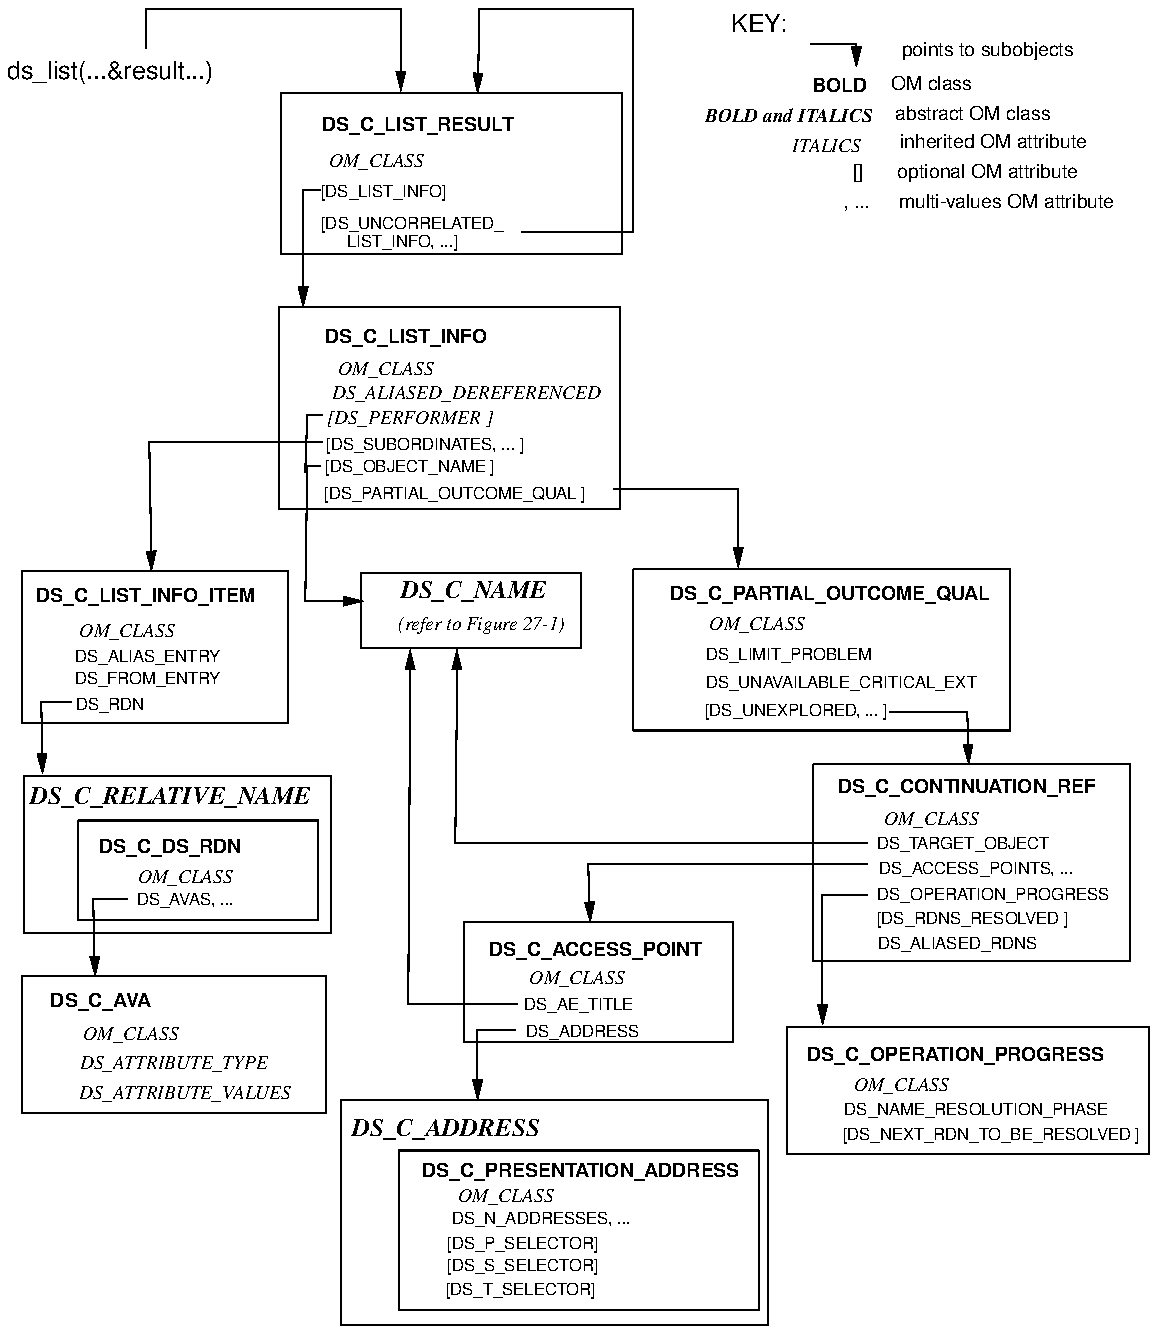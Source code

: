 .PS
.in +.44i
scale = 106.667
"\fH\s6DS_N_ADDRESSES, ...\s0\fP"  at 280, 57
"\fH\s6[DS_T_SELECTOR]\s0\fP"  at 269, 19
"\fH\s6[DS_S_SELECTOR]\s0\fP"  at 270, 32
"\fH\s6[DS_P_SELECTOR]\s0\fP"  at 270, 44
"\fH\s6DS_ACCESS_POINTS, ...\s0\fP"  at 512, 244
.ps 10
line ->  from 466, 327 \
	to 507, 327 \
	to 508, 299 
box  wid 169 ht 105 at 509.5, 246.5
.ps 10
"\f(HB\s7DS_C_CONTINUATION_REF\s0\fP"  at 507, 287
"\fH\s6[DS_UNEXPLORED, ... ]\s0\fP"  at 416, 328
"\fI\s7DS_ATTRIBUTE_VALUES\s0\fP"  at 90, 124
.ps 10
line   from 163, 485 \
	to 155, 485 \
	to 154, 455 
.ps 10
"\fH\s6LIST_INFO, ...]\s0\fP"  at 206, 578
"\fH\s6[DS_UNCORRELATED_\s0\fP"  at 211, 588
"\fH\s6[DS_LIST_INFO]\s0\fP"  at 196, 605
"\fH\s9ds_list(...&result...)\s0\fP"  at 50, 668
"\f(HB\s7DS_C_AVA\s0\fP"  at 45, 173
.ps 10
line ->  from 454, 229 \
	to 430, 229 \
	to 430, 160 
line ->  from 59, 227 \
	to 41, 227 \
	to 42, 186 
.ps 10
"\fI\s7OM_CLASS\s0\fP"  at 90, 239
"\f(HB\s7DS_C_DS_RDN\s0\fP"  at 82, 255
"\f(BI\s9DS_C_RELATIVE_NAME\s0\fP"  at 82, 281
"\fH\s9KEY:\s0\fP"  at 396, 693
"\fH\s7multi-values OM attribute\s0\fP"  at 528, 599
"\fH\s7, ...\s0\fP"  at 448, 599
"\fH\s7optional OM attribute\s0\fP"  at 518, 615
"\fH\s7[]\s0\fP"  at 449, 615
"\fH\s7inherited OM attribute\s0\fP"  at 521, 631
"\fI\s7ITALICS\s0\fP"  at 432, 629
"\fH\s7abstract OM class\s0\fP"  at 510, 646
"\f(BI\s7BOLD and ITALICS\s0\fP"  at 412, 645
"\fH\s7OM class\s0\fP"  at 488, 662
"\f(HB\s7BOLD\s0\fP"  at 439, 661
.ps 10
line ->  from 424, 683 \
	to 448, 683 \
	to 448, 671 
.ps 10
"\fH\s7points to subobjects\s0\fP"  at 518, 680
.ps 10
line ->  from 163, 471 \
	to 71, 471 \
	to 72, 402 
line ->  from 267, 171 \
	to 209, 171 \
	to 210, 360 
line ->  from 454, 246 \
	to 305, 246 \
	to 306, 215 
line ->  from 454, 257 \
	to 234, 257 \
	to 235, 360 
.ps 10
"\fH\s6DS_AE_TITLE\s0\fP"  at 300, 171
"\fH\s6DS_ADDRESS\s0\fP"  at 302, 157
.ps 10
box  wid 143 ht 64 at 310.5, 183
.ps 10
"\fH\s6DS_OPERATION_PROGRESS\s0\fP"  at 521, 230
"\fH\s6DS_TARGET_OBJECT\s0\fP"  at 505, 257
"\fI\s7OM_CLASS\s0\fP"  at 488, 270
.ps 10
line ->  from 319, 446 \
	to 385, 446 \
	to 385, 404 
line ->  from 162, 458 \
	to 155, 458 \
	to 154, 386 \
	to 185, 386 
.ps 10
"\fI\s7OM_CLASS\s0\fP"  at 299, 185
"\fI\s7OM_CLASS\s0\fP"  at 197, 510
box  wid 117 ht 40 at 242.5, 381
"\f(BI\s9DS_C_NAME\s0\fP"  at 244, 391
"\fI\s7(refer to Figure 27-1)\s0\fP"  at 248, 374
"\f(HB\s7DS_C_PARTIAL_OUTCOME_QUAL\s0\fP"  at 434, 390
"\fI\s7OM_CLASS\s0\fP"  at 395, 374
"\fH\s6DS_LIMIT_PROBLEM\s0\fP"  at 412, 358
"\fH\s6DS_UNAVAILABLE_CRITICAL_EXT\s0\fP"  at 440, 343
.ps 10
box  wid 201 ht 86 at 429.5, 360
line ->  from 162, 605 \
	to 153, 605 \
	to 153, 543 
.ps 10
"\fI\s7OM_CLASS\s0\fP"  at 192, 621
box  wid 182 ht 86 at 232, 614
.ps 10
line ->  from 270, 583 \
	to 329, 583 \
	to 329, 702 \
	to 247, 702 \
	to 246, 657 
.ps 10
line ->  from 69, 681 \
	to 69, 702 \
	to 205, 702 \
	to 205, 658 
"\fI\s7DS_ALIASED_DEREFERENCED\s0\fP"  at 240, 497
"\fI\s7[DS_PERFORMER ]\s0\fP"  at 210, 484
"\fH\s6[DS_OBJECT_NAME ]\s0\fP"  at 210, 458
"\fH\s6[DS_PARTIAL_OUTCOME_QUAL ]\s0\fP"  at 234, 444
"\f(HB\s7DS_C_ACCESS_POINT\s0\fP"  at 309, 200
"\fH\s6[DS_RDNS_RESOLVED ]\s0\fP"  at 510, 217
"\fH\s6DS_ALIASED_RDNS\s0\fP"  at 502, 204
"\f(HB\s7DS_C_LIST_RESULT\s0\fP"  at 214, 640
"\fH\s6[DS_SUBORDINATES, ... ]\s0\fP"  at 218, 470
"\fI\s7OM_CLASS\s0\fP"  at 59, 370
"\f(HB\s7DS_C_PRESENTATION_ADDRESS\s0\fP"  at 301, 82
"\f(BI\s9DS_C_ADDRESS\s0\fP"  at 229, 104
"\fI\s7OM_CLASS\s0\fP"  at 261, 69
.ps 10
box  wid 192 ht 85 at 300, 50.5
box  wid 228 ht 120 at 287, 60
.ps 10
box  wid 182 ht 108 at 231, 489
"\f(HB\s7DS_C_LIST_INFO\s0\fP"  at 208, 527
"\f(HB\s7DS_C_LIST_INFO_ITEM\s0\fP"  at 69, 389
"\fH\s6DS_ALIAS_ENTRY\s0\fP"  at 70, 357
"\fH\s6DS_FROM_ENTRY\s0\fP"  at 70, 345
"\fH\s6DS_RDN\s0\fP"  at 50, 331
box  wid 142 ht 81 at 74, 361.5
.ps 10
line ->  from 29, 332 \
	to 13, 332 \
	to 14, 294 
.ps 10
"\fH\s6DS_AVAS, ...\s0\fP"  at 90, 227
box  wid 128 ht 53 at 97, 242.5
box  wid 164 ht 84 at 86, 251
"\fI\s7OM_CLASS\s0\fP"  at 472, 128
"\f(HB\s7DS_C_OPERATION_PROGRESS\s0\fP"  at 501, 144
.ps 10
box  wid 193 ht 68 at 507.5, 125
.ps 10
"\fH\s6DS_NAME_RESOLUTION_PHASE\s0\fP"  at 512, 115
"\fH\s6[DS_NEXT_RDN_TO_BE_RESOLVED ]\s0\fP"  at 520, 102
.ps 10
line ->  from 266, 157 \
	to 246, 157 \
	to 246, 120 
.ps 10
"\fI\s7OM_CLASS\s0\fP"  at 61, 155
"\fI\s7DS_ATTRIBUTE_TYPE\s0\fP"  at 84, 140
box  wid 162 ht 73 at 84, 149.5
.in -.44i
.PE
